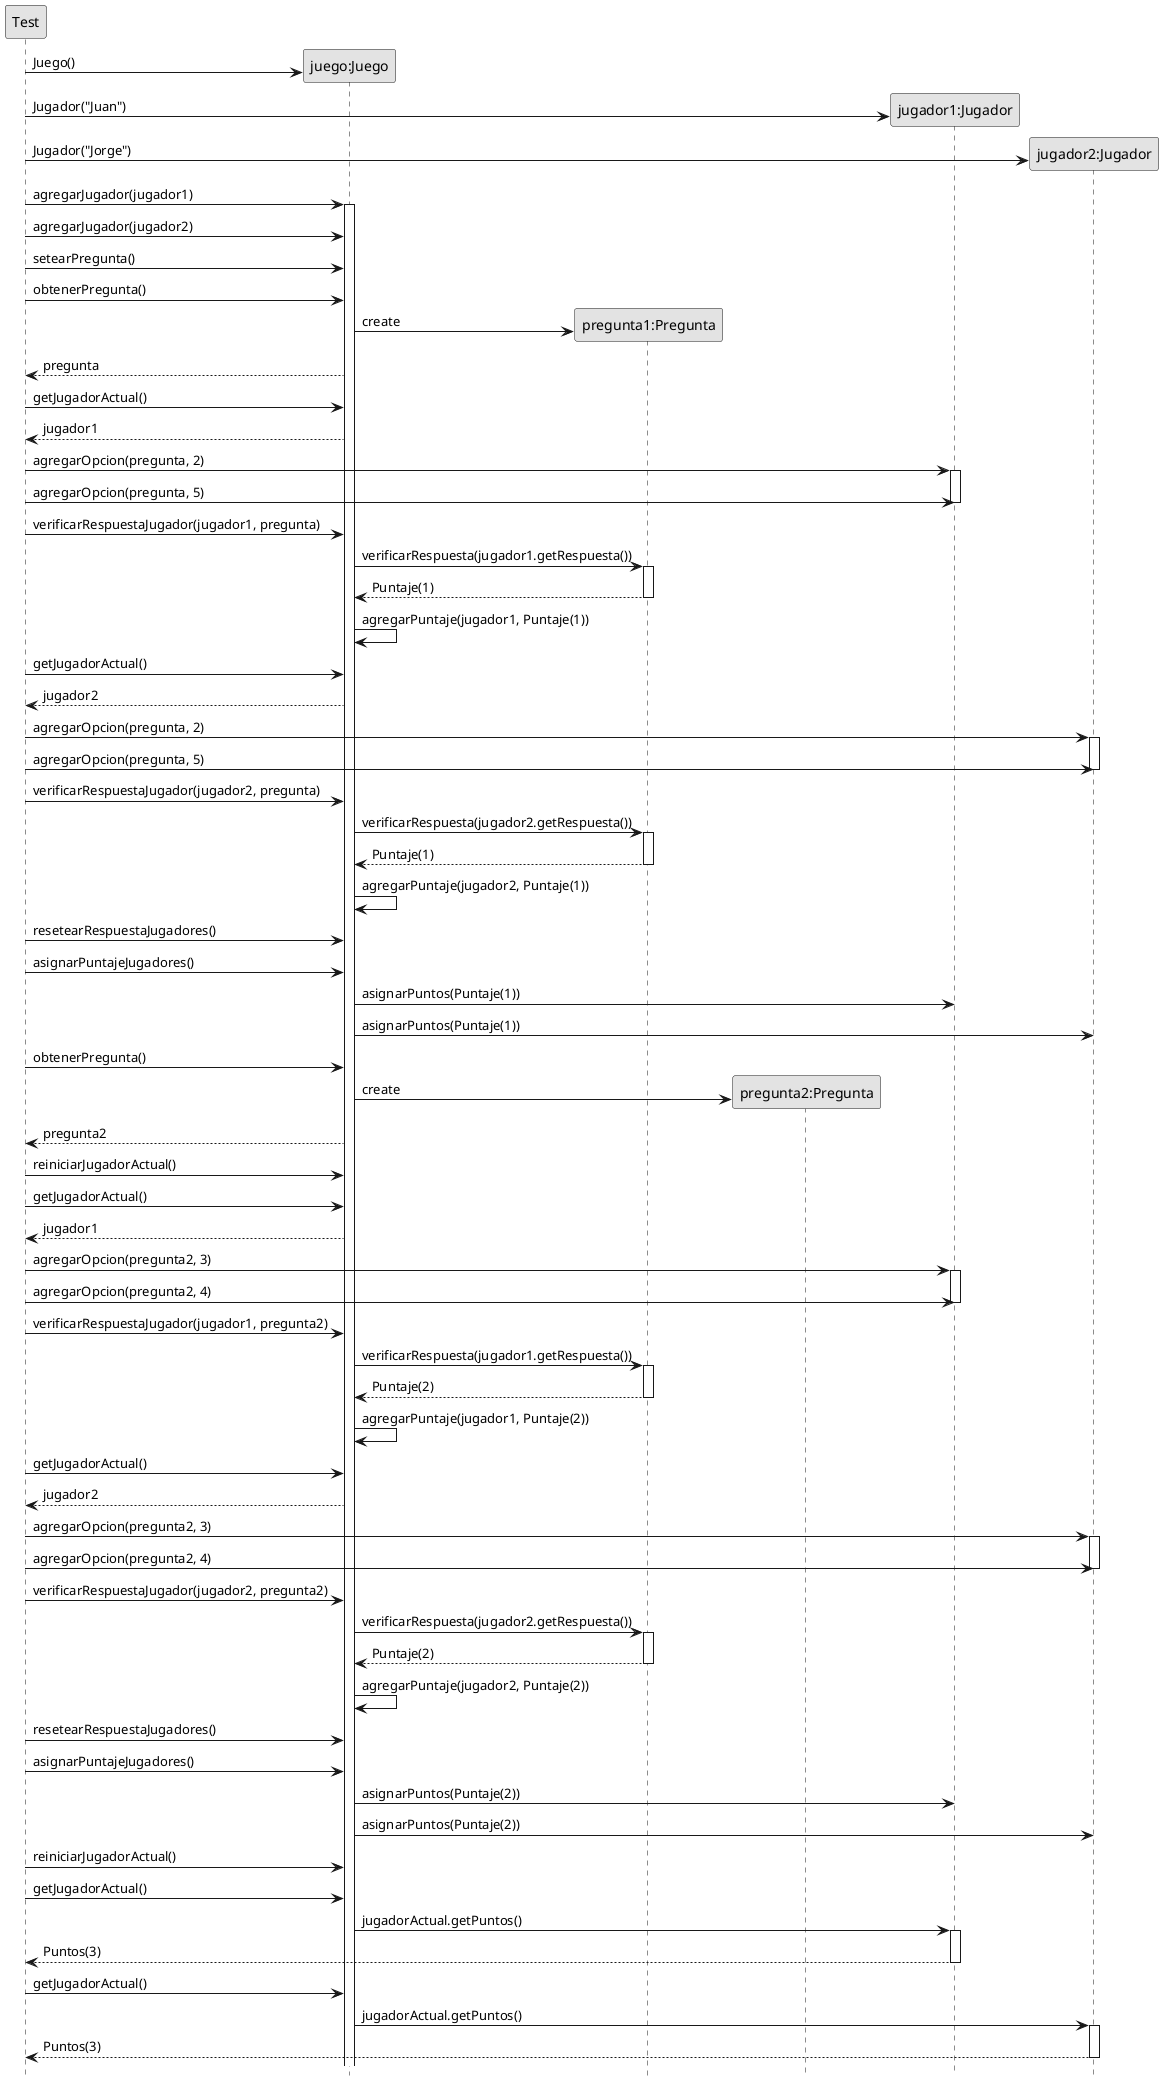 @startuml

skinparam monochrome true
hide footbox

participant "Test" as actor
participant "juego:Juego" as Juego
participant "pregunta1:Pregunta" as Pregunta1
participant "pregunta2:Pregunta" as Pregunta2
participant "jugador1:Jugador" as Jugador1
participant "jugador2:Jugador" as Jugador2



create Juego
actor->Juego: Juego()


create Jugador1
actor->Jugador1: Jugador("Juan")

create Jugador2
actor->Jugador2: Jugador("Jorge")


actor->Juego: agregarJugador(jugador1)
activate Juego
actor->Juego: agregarJugador(jugador2)

actor->Juego: setearPregunta()

actor->Juego: obtenerPregunta()
create Pregunta1 
Juego->Pregunta1: create


actor<--Juego: pregunta
actor->Juego: getJugadorActual()
actor<--Juego: jugador1
actor->Jugador1: agregarOpcion(pregunta, 2)
activate Jugador1
actor->Jugador1: agregarOpcion(pregunta, 5)
deactivate Jugador1
actor->Juego: verificarRespuestaJugador(jugador1, pregunta)
Juego->Pregunta1: verificarRespuesta(jugador1.getRespuesta())
activate Pregunta1
Pregunta1-->Juego: Puntaje(1)
deactivate Pregunta1
Juego->Juego: agregarPuntaje(jugador1, Puntaje(1))

actor->Juego: getJugadorActual()
actor<--Juego: jugador2
actor->Jugador2: agregarOpcion(pregunta, 2)
activate Jugador2
actor->Jugador2: agregarOpcion(pregunta, 5)
deactivate Jugador2
actor->Juego: verificarRespuestaJugador(jugador2, pregunta)
Juego->Pregunta1: verificarRespuesta(jugador2.getRespuesta())
activate Pregunta1
Pregunta1-->Juego: Puntaje(1)
deactivate Pregunta1
Juego->Juego: agregarPuntaje(jugador2, Puntaje(1))

actor->Juego: resetearRespuestaJugadores()
actor->Juego: asignarPuntajeJugadores()
Juego->Jugador1: asignarPuntos(Puntaje(1)) 
Juego->Jugador2: asignarPuntos(Puntaje(1)) 



actor->Juego: obtenerPregunta()
create Pregunta2 
Juego->Pregunta2: create
actor<--Juego: pregunta2
actor->Juego: reiniciarJugadorActual()
actor->Juego: getJugadorActual()
actor<--Juego: jugador1
actor->Jugador1: agregarOpcion(pregunta2, 3)
activate Jugador1
actor->Jugador1: agregarOpcion(pregunta2, 4)
deactivate Jugador1
actor->Juego: verificarRespuestaJugador(jugador1, pregunta2)
Juego->Pregunta1: verificarRespuesta(jugador1.getRespuesta())
activate Pregunta1
Pregunta1-->Juego: Puntaje(2)
deactivate Pregunta1
Juego->Juego: agregarPuntaje(jugador1, Puntaje(2))

actor->Juego: getJugadorActual()
actor<--Juego: jugador2
actor->Jugador2: agregarOpcion(pregunta2, 3)
activate Jugador2
actor->Jugador2: agregarOpcion(pregunta2, 4)
deactivate Jugador2
actor->Juego: verificarRespuestaJugador(jugador2, pregunta2)
Juego->Pregunta1: verificarRespuesta(jugador2.getRespuesta())
activate Pregunta1
Pregunta1-->Juego: Puntaje(2)
deactivate Pregunta1
Juego->Juego: agregarPuntaje(jugador2, Puntaje(2))

actor->Juego: resetearRespuestaJugadores()
actor->Juego: asignarPuntajeJugadores()
Juego->Jugador1: asignarPuntos(Puntaje(2)) 
Juego->Jugador2: asignarPuntos(Puntaje(2)) 

actor->Juego: reiniciarJugadorActual()

actor->Juego: getJugadorActual()
Juego->Jugador1: jugadorActual.getPuntos()
activate Jugador1
Jugador1-->actor: Puntos(3)
deactivate Jugador1

actor->Juego: getJugadorActual()
Juego->Jugador2: jugadorActual.getPuntos()
activate Jugador2
Jugador2-->actor: Puntos(3)
deactivate Jugador2

